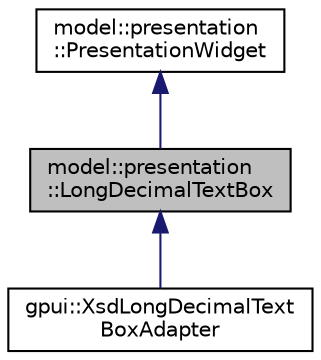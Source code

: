 digraph "model::presentation::LongDecimalTextBox"
{
 // LATEX_PDF_SIZE
  edge [fontname="Helvetica",fontsize="10",labelfontname="Helvetica",labelfontsize="10"];
  node [fontname="Helvetica",fontsize="10",shape=record];
  Node1 [label="model::presentation\l::LongDecimalTextBox",height=0.2,width=0.4,color="black", fillcolor="grey75", style="filled", fontcolor="black",tooltip="The LongDecimalTextBox class represents a text box with or without a spin control for entering 64-bit..."];
  Node2 -> Node1 [dir="back",color="midnightblue",fontsize="10",style="solid",fontname="Helvetica"];
  Node2 [label="model::presentation\l::PresentationWidget",height=0.2,width=0.4,color="black", fillcolor="white", style="filled",URL="$classmodel_1_1presentation_1_1_presentation_widget.html",tooltip="The PresentationWidget class base class for all widgets supported by ADMX/ADML format."];
  Node1 -> Node3 [dir="back",color="midnightblue",fontsize="10",style="solid",fontname="Helvetica"];
  Node3 [label="gpui::XsdLongDecimalText\lBoxAdapter",height=0.2,width=0.4,color="black", fillcolor="white", style="filled",URL="$classgpui_1_1_xsd_long_decimal_text_box_adapter.html",tooltip=" "];
}
